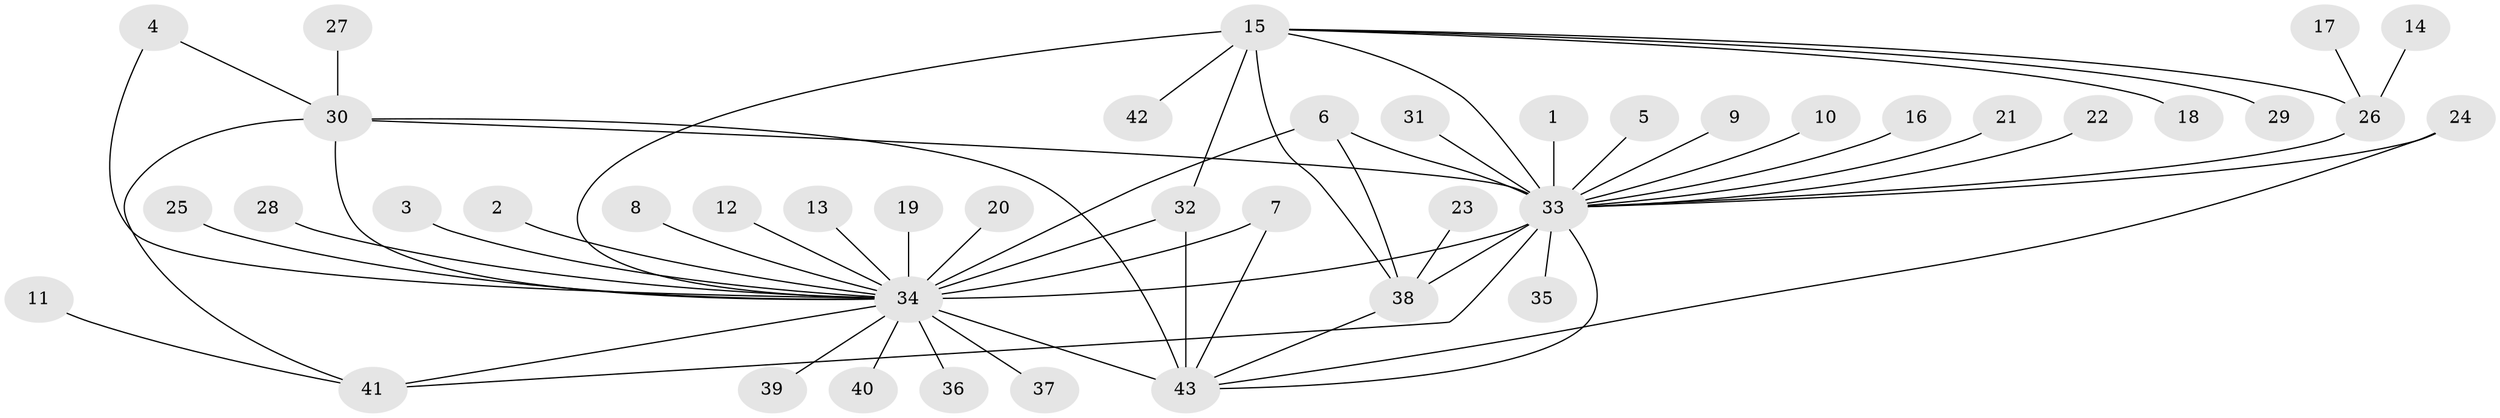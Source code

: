// original degree distribution, {14: 0.011764705882352941, 4: 0.09411764705882353, 31: 0.011764705882352941, 27: 0.011764705882352941, 6: 0.023529411764705882, 5: 0.07058823529411765, 1: 0.5411764705882353, 2: 0.16470588235294117, 3: 0.07058823529411765}
// Generated by graph-tools (version 1.1) at 2025/26/03/09/25 03:26:05]
// undirected, 43 vertices, 58 edges
graph export_dot {
graph [start="1"]
  node [color=gray90,style=filled];
  1;
  2;
  3;
  4;
  5;
  6;
  7;
  8;
  9;
  10;
  11;
  12;
  13;
  14;
  15;
  16;
  17;
  18;
  19;
  20;
  21;
  22;
  23;
  24;
  25;
  26;
  27;
  28;
  29;
  30;
  31;
  32;
  33;
  34;
  35;
  36;
  37;
  38;
  39;
  40;
  41;
  42;
  43;
  1 -- 33 [weight=1.0];
  2 -- 34 [weight=1.0];
  3 -- 34 [weight=1.0];
  4 -- 30 [weight=1.0];
  4 -- 34 [weight=1.0];
  5 -- 33 [weight=1.0];
  6 -- 33 [weight=1.0];
  6 -- 34 [weight=1.0];
  6 -- 38 [weight=1.0];
  7 -- 34 [weight=1.0];
  7 -- 43 [weight=1.0];
  8 -- 34 [weight=1.0];
  9 -- 33 [weight=1.0];
  10 -- 33 [weight=1.0];
  11 -- 41 [weight=1.0];
  12 -- 34 [weight=1.0];
  13 -- 34 [weight=1.0];
  14 -- 26 [weight=1.0];
  15 -- 18 [weight=1.0];
  15 -- 26 [weight=1.0];
  15 -- 29 [weight=1.0];
  15 -- 32 [weight=2.0];
  15 -- 33 [weight=2.0];
  15 -- 34 [weight=1.0];
  15 -- 38 [weight=2.0];
  15 -- 42 [weight=1.0];
  16 -- 33 [weight=1.0];
  17 -- 26 [weight=1.0];
  19 -- 34 [weight=1.0];
  20 -- 34 [weight=1.0];
  21 -- 33 [weight=1.0];
  22 -- 33 [weight=1.0];
  23 -- 38 [weight=1.0];
  24 -- 33 [weight=1.0];
  24 -- 43 [weight=1.0];
  25 -- 34 [weight=1.0];
  26 -- 33 [weight=1.0];
  27 -- 30 [weight=1.0];
  28 -- 34 [weight=1.0];
  30 -- 33 [weight=1.0];
  30 -- 34 [weight=1.0];
  30 -- 41 [weight=1.0];
  30 -- 43 [weight=1.0];
  31 -- 33 [weight=1.0];
  32 -- 34 [weight=1.0];
  32 -- 43 [weight=2.0];
  33 -- 34 [weight=4.0];
  33 -- 35 [weight=1.0];
  33 -- 38 [weight=4.0];
  33 -- 41 [weight=1.0];
  33 -- 43 [weight=1.0];
  34 -- 36 [weight=1.0];
  34 -- 37 [weight=1.0];
  34 -- 39 [weight=1.0];
  34 -- 40 [weight=1.0];
  34 -- 41 [weight=1.0];
  34 -- 43 [weight=3.0];
  38 -- 43 [weight=1.0];
}
